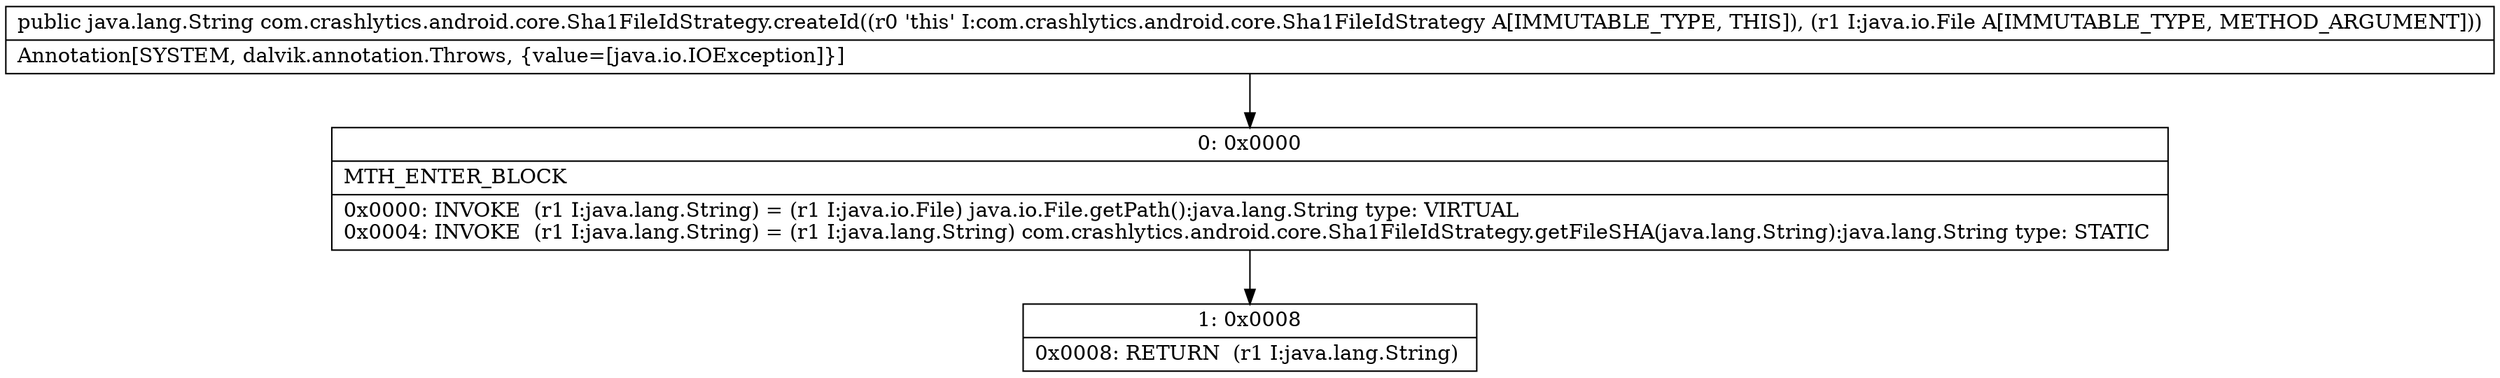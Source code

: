 digraph "CFG forcom.crashlytics.android.core.Sha1FileIdStrategy.createId(Ljava\/io\/File;)Ljava\/lang\/String;" {
Node_0 [shape=record,label="{0\:\ 0x0000|MTH_ENTER_BLOCK\l|0x0000: INVOKE  (r1 I:java.lang.String) = (r1 I:java.io.File) java.io.File.getPath():java.lang.String type: VIRTUAL \l0x0004: INVOKE  (r1 I:java.lang.String) = (r1 I:java.lang.String) com.crashlytics.android.core.Sha1FileIdStrategy.getFileSHA(java.lang.String):java.lang.String type: STATIC \l}"];
Node_1 [shape=record,label="{1\:\ 0x0008|0x0008: RETURN  (r1 I:java.lang.String) \l}"];
MethodNode[shape=record,label="{public java.lang.String com.crashlytics.android.core.Sha1FileIdStrategy.createId((r0 'this' I:com.crashlytics.android.core.Sha1FileIdStrategy A[IMMUTABLE_TYPE, THIS]), (r1 I:java.io.File A[IMMUTABLE_TYPE, METHOD_ARGUMENT]))  | Annotation[SYSTEM, dalvik.annotation.Throws, \{value=[java.io.IOException]\}]\l}"];
MethodNode -> Node_0;
Node_0 -> Node_1;
}

